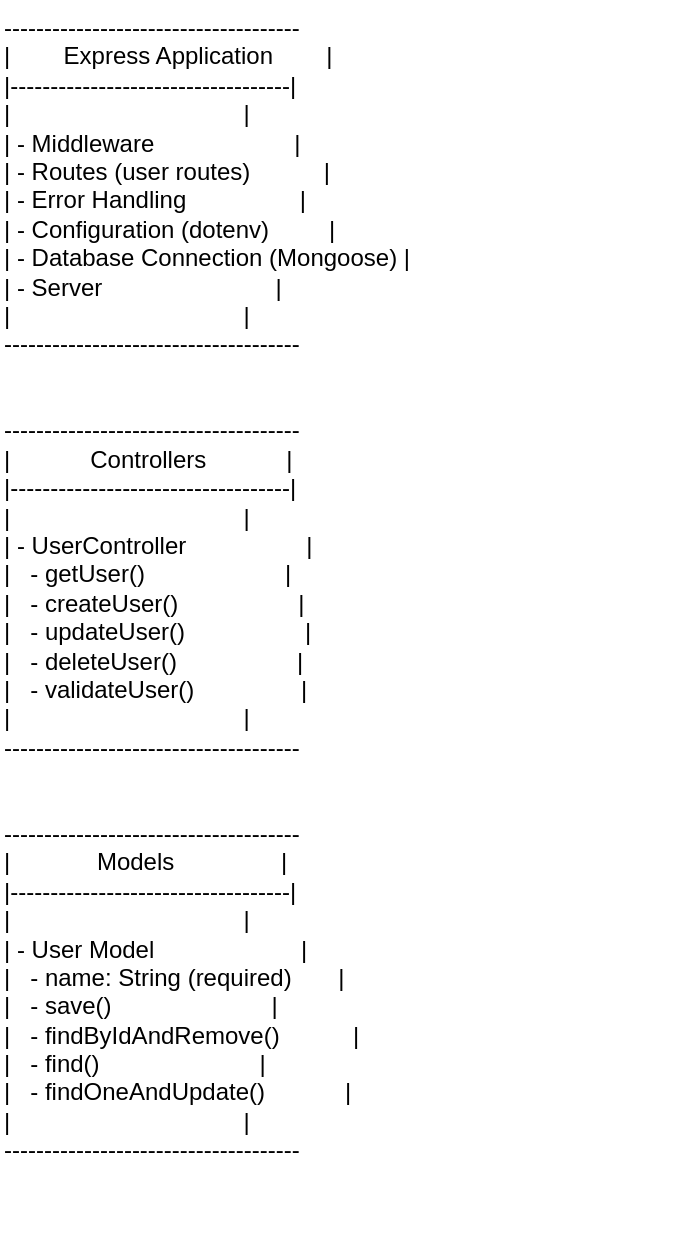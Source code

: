 <mxfile version="20.4.1" type="github">
  <diagram id="IOrSi7P8AckqnrU94ZSc" name="Page-1">
    <mxGraphModel dx="946" dy="645" grid="1" gridSize="10" guides="1" tooltips="1" connect="1" arrows="1" fold="1" page="1" pageScale="1" pageWidth="1169" pageHeight="826" math="0" shadow="0">
      <root>
        <mxCell id="0" />
        <mxCell id="1" parent="0" />
        <mxCell id="yOW2F9D8Quu-nGm8h4rt-1" value="-------------------------------------&#xa;|        Express Application        |&#xa;|-----------------------------------|&#xa;|                                   |&#xa;| - Middleware                     |&#xa;| - Routes (user routes)           |&#xa;| - Error Handling                 |&#xa;| - Configuration (dotenv)         |&#xa;| - Database Connection (Mongoose) |&#xa;| - Server                          |&#xa;|                                   |&#xa;-------------------------------------&#xa;&#xa;&#xa;-------------------------------------&#xa;|            Controllers            |&#xa;|-----------------------------------|&#xa;|                                   |&#xa;| - UserController                  |&#xa;|   - getUser()                     |&#xa;|   - createUser()                  |&#xa;|   - updateUser()                  |&#xa;|   - deleteUser()                  |&#xa;|   - validateUser()                |&#xa;|                                   |&#xa;-------------------------------------&#xa;&#xa;&#xa;-------------------------------------&#xa;|             Models                |&#xa;|-----------------------------------|&#xa;|                                   |&#xa;| - User Model                      |&#xa;|   - name: String (required)       |&#xa;|   - save()                        |&#xa;|   - findByIdAndRemove()           |&#xa;|   - find()                        |&#xa;|   - findOneAndUpdate()            |&#xa;|                                   |&#xa;-------------------------------------" style="text;whiteSpace=wrap;html=1;" vertex="1" parent="1">
          <mxGeometry x="250" y="150" width="340" height="620" as="geometry" />
        </mxCell>
      </root>
    </mxGraphModel>
  </diagram>
</mxfile>
